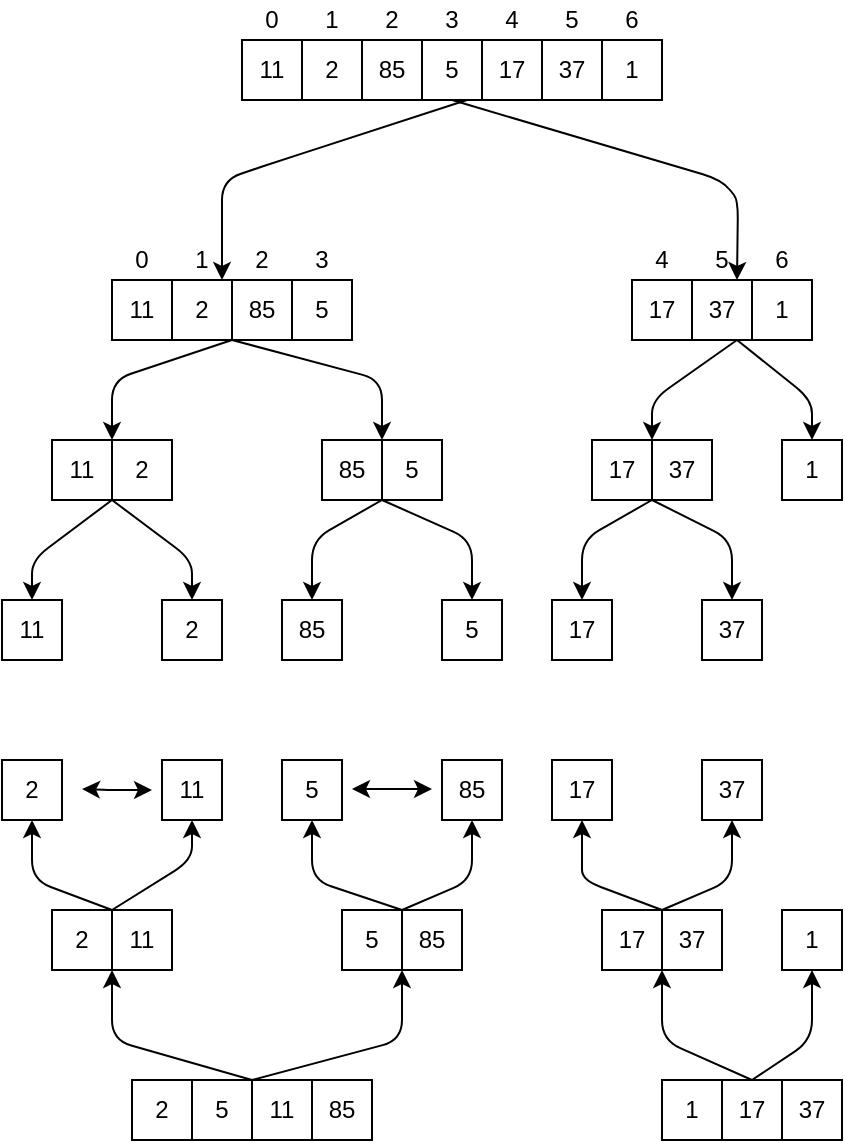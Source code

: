 <mxfile version="12.6.4" type="github">
  <diagram id="JN0QgcLv2ruj5YBZY5oj" name="Page-1">
    <mxGraphModel dx="1396" dy="537" grid="1" gridSize="10" guides="1" tooltips="1" connect="1" arrows="1" fold="1" page="1" pageScale="1" pageWidth="850" pageHeight="1100" math="0" shadow="0">
      <root>
        <mxCell id="0"/>
        <mxCell id="1" parent="0"/>
        <mxCell id="S_tOJ5bn3UWdO5D_vSKJ-2" value="11" style="whiteSpace=wrap;html=1;aspect=fixed;" parent="1" vertex="1">
          <mxGeometry x="295" y="100" width="30" height="30" as="geometry"/>
        </mxCell>
        <mxCell id="S_tOJ5bn3UWdO5D_vSKJ-3" value="2" style="whiteSpace=wrap;html=1;aspect=fixed;" parent="1" vertex="1">
          <mxGeometry x="325" y="100" width="30" height="30" as="geometry"/>
        </mxCell>
        <mxCell id="S_tOJ5bn3UWdO5D_vSKJ-4" value="85" style="whiteSpace=wrap;html=1;aspect=fixed;" parent="1" vertex="1">
          <mxGeometry x="355" y="100" width="30" height="30" as="geometry"/>
        </mxCell>
        <mxCell id="S_tOJ5bn3UWdO5D_vSKJ-5" value="5" style="whiteSpace=wrap;html=1;aspect=fixed;" parent="1" vertex="1">
          <mxGeometry x="385" y="100" width="30" height="30" as="geometry"/>
        </mxCell>
        <mxCell id="S_tOJ5bn3UWdO5D_vSKJ-6" value="17" style="whiteSpace=wrap;html=1;aspect=fixed;" parent="1" vertex="1">
          <mxGeometry x="415" y="100" width="30" height="30" as="geometry"/>
        </mxCell>
        <mxCell id="S_tOJ5bn3UWdO5D_vSKJ-7" value="37" style="whiteSpace=wrap;html=1;aspect=fixed;" parent="1" vertex="1">
          <mxGeometry x="445" y="100" width="30" height="30" as="geometry"/>
        </mxCell>
        <mxCell id="S_tOJ5bn3UWdO5D_vSKJ-8" value="1" style="whiteSpace=wrap;html=1;aspect=fixed;" parent="1" vertex="1">
          <mxGeometry x="475" y="100" width="30" height="30" as="geometry"/>
        </mxCell>
        <mxCell id="S_tOJ5bn3UWdO5D_vSKJ-9" value="0&lt;span style=&quot;color: rgba(0 , 0 , 0 , 0) ; font-family: monospace ; font-size: 0px ; white-space: nowrap&quot;&gt;%3CmxGraphModel%3E%3Croot%3E%3CmxCell%20id%3D%220%22%2F%3E%3CmxCell%20id%3D%221%22%20parent%3D%220%22%2F%3E%3CmxCell%20id%3D%222%22%20value%3D%221%22%20style%3D%22text%3Bhtml%3D1%3BstrokeColor%3Dnone%3BfillColor%3Dnone%3Balign%3Dcenter%3BverticalAlign%3Dmiddle%3BwhiteSpace%3Dwrap%3Brounded%3D0%3B%22%20vertex%3D%221%22%20parent%3D%221%22%3E%3CmxGeometry%20x%3D%22155%22%20y%3D%2290%22%20width%3D%2220%22%20height%3D%2220%22%20as%3D%22geometry%22%2F%3E%3C%2FmxCell%3E%3C%2Froot%3E%3C%2FmxGraphModel%3E&lt;/span&gt;" style="text;html=1;strokeColor=none;fillColor=none;align=center;verticalAlign=middle;whiteSpace=wrap;rounded=0;" parent="1" vertex="1">
          <mxGeometry x="300" y="80" width="20" height="20" as="geometry"/>
        </mxCell>
        <mxCell id="S_tOJ5bn3UWdO5D_vSKJ-10" value="1" style="text;html=1;strokeColor=none;fillColor=none;align=center;verticalAlign=middle;whiteSpace=wrap;rounded=0;" parent="1" vertex="1">
          <mxGeometry x="330" y="80" width="20" height="20" as="geometry"/>
        </mxCell>
        <mxCell id="S_tOJ5bn3UWdO5D_vSKJ-11" value="2" style="text;html=1;strokeColor=none;fillColor=none;align=center;verticalAlign=middle;whiteSpace=wrap;rounded=0;" parent="1" vertex="1">
          <mxGeometry x="360" y="80" width="20" height="20" as="geometry"/>
        </mxCell>
        <mxCell id="S_tOJ5bn3UWdO5D_vSKJ-12" value="3" style="text;html=1;strokeColor=none;fillColor=none;align=center;verticalAlign=middle;whiteSpace=wrap;rounded=0;" parent="1" vertex="1">
          <mxGeometry x="390" y="80" width="20" height="20" as="geometry"/>
        </mxCell>
        <mxCell id="S_tOJ5bn3UWdO5D_vSKJ-13" value="4" style="text;html=1;strokeColor=none;fillColor=none;align=center;verticalAlign=middle;whiteSpace=wrap;rounded=0;" parent="1" vertex="1">
          <mxGeometry x="420" y="80" width="20" height="20" as="geometry"/>
        </mxCell>
        <mxCell id="S_tOJ5bn3UWdO5D_vSKJ-14" value="5" style="text;html=1;strokeColor=none;fillColor=none;align=center;verticalAlign=middle;whiteSpace=wrap;rounded=0;" parent="1" vertex="1">
          <mxGeometry x="450" y="80" width="20" height="20" as="geometry"/>
        </mxCell>
        <mxCell id="S_tOJ5bn3UWdO5D_vSKJ-15" value="6" style="text;html=1;strokeColor=none;fillColor=none;align=center;verticalAlign=middle;whiteSpace=wrap;rounded=0;" parent="1" vertex="1">
          <mxGeometry x="480" y="80" width="20" height="20" as="geometry"/>
        </mxCell>
        <mxCell id="S_tOJ5bn3UWdO5D_vSKJ-16" value="11" style="whiteSpace=wrap;html=1;aspect=fixed;" parent="1" vertex="1">
          <mxGeometry x="230" y="220" width="30" height="30" as="geometry"/>
        </mxCell>
        <mxCell id="S_tOJ5bn3UWdO5D_vSKJ-17" value="2" style="whiteSpace=wrap;html=1;aspect=fixed;" parent="1" vertex="1">
          <mxGeometry x="260" y="220" width="30" height="30" as="geometry"/>
        </mxCell>
        <mxCell id="S_tOJ5bn3UWdO5D_vSKJ-18" value="85" style="whiteSpace=wrap;html=1;aspect=fixed;" parent="1" vertex="1">
          <mxGeometry x="290" y="220" width="30" height="30" as="geometry"/>
        </mxCell>
        <mxCell id="S_tOJ5bn3UWdO5D_vSKJ-19" value="5" style="whiteSpace=wrap;html=1;aspect=fixed;" parent="1" vertex="1">
          <mxGeometry x="320" y="220" width="30" height="30" as="geometry"/>
        </mxCell>
        <mxCell id="S_tOJ5bn3UWdO5D_vSKJ-20" value="0&lt;span style=&quot;color: rgba(0 , 0 , 0 , 0) ; font-family: monospace ; font-size: 0px ; white-space: nowrap&quot;&gt;%3CmxGraphModel%3E%3Croot%3E%3CmxCell%20id%3D%220%22%2F%3E%3CmxCell%20id%3D%221%22%20parent%3D%220%22%2F%3E%3CmxCell%20id%3D%222%22%20value%3D%221%22%20style%3D%22text%3Bhtml%3D1%3BstrokeColor%3Dnone%3BfillColor%3Dnone%3Balign%3Dcenter%3BverticalAlign%3Dmiddle%3BwhiteSpace%3Dwrap%3Brounded%3D0%3B%22%20vertex%3D%221%22%20parent%3D%221%22%3E%3CmxGeometry%20x%3D%22155%22%20y%3D%2290%22%20width%3D%2220%22%20height%3D%2220%22%20as%3D%22geometry%22%2F%3E%3C%2FmxCell%3E%3C%2Froot%3E%3C%2FmxGraphModel%3E&lt;/span&gt;" style="text;html=1;strokeColor=none;fillColor=none;align=center;verticalAlign=middle;whiteSpace=wrap;rounded=0;" parent="1" vertex="1">
          <mxGeometry x="235" y="200" width="20" height="20" as="geometry"/>
        </mxCell>
        <mxCell id="S_tOJ5bn3UWdO5D_vSKJ-21" value="1" style="text;html=1;strokeColor=none;fillColor=none;align=center;verticalAlign=middle;whiteSpace=wrap;rounded=0;" parent="1" vertex="1">
          <mxGeometry x="265" y="200" width="20" height="20" as="geometry"/>
        </mxCell>
        <mxCell id="S_tOJ5bn3UWdO5D_vSKJ-22" value="2" style="text;html=1;strokeColor=none;fillColor=none;align=center;verticalAlign=middle;whiteSpace=wrap;rounded=0;" parent="1" vertex="1">
          <mxGeometry x="295" y="200" width="20" height="20" as="geometry"/>
        </mxCell>
        <mxCell id="S_tOJ5bn3UWdO5D_vSKJ-23" value="3" style="text;html=1;strokeColor=none;fillColor=none;align=center;verticalAlign=middle;whiteSpace=wrap;rounded=0;" parent="1" vertex="1">
          <mxGeometry x="325" y="200" width="20" height="20" as="geometry"/>
        </mxCell>
        <mxCell id="S_tOJ5bn3UWdO5D_vSKJ-24" value="17" style="whiteSpace=wrap;html=1;aspect=fixed;" parent="1" vertex="1">
          <mxGeometry x="490" y="220" width="30" height="30" as="geometry"/>
        </mxCell>
        <mxCell id="S_tOJ5bn3UWdO5D_vSKJ-25" value="37" style="whiteSpace=wrap;html=1;aspect=fixed;" parent="1" vertex="1">
          <mxGeometry x="520" y="220" width="30" height="30" as="geometry"/>
        </mxCell>
        <mxCell id="S_tOJ5bn3UWdO5D_vSKJ-26" value="1" style="whiteSpace=wrap;html=1;aspect=fixed;" parent="1" vertex="1">
          <mxGeometry x="550" y="220" width="30" height="30" as="geometry"/>
        </mxCell>
        <mxCell id="S_tOJ5bn3UWdO5D_vSKJ-27" value="" style="endArrow=classic;html=1;entryX=1;entryY=1;entryDx=0;entryDy=0;exitX=0.75;exitY=1;exitDx=0;exitDy=0;" parent="1" source="S_tOJ5bn3UWdO5D_vSKJ-5" target="S_tOJ5bn3UWdO5D_vSKJ-21" edge="1">
          <mxGeometry width="50" height="50" relative="1" as="geometry">
            <mxPoint x="260" y="320" as="sourcePoint"/>
            <mxPoint x="310" y="270" as="targetPoint"/>
            <Array as="points">
              <mxPoint x="315" y="160"/>
              <mxPoint x="285" y="170"/>
            </Array>
          </mxGeometry>
        </mxCell>
        <mxCell id="S_tOJ5bn3UWdO5D_vSKJ-28" value="" style="endArrow=classic;html=1;entryX=0.75;entryY=0;entryDx=0;entryDy=0;exitX=0.5;exitY=1;exitDx=0;exitDy=0;" parent="1" source="S_tOJ5bn3UWdO5D_vSKJ-5" target="S_tOJ5bn3UWdO5D_vSKJ-25" edge="1">
          <mxGeometry width="50" height="50" relative="1" as="geometry">
            <mxPoint x="260" y="320" as="sourcePoint"/>
            <mxPoint x="310" y="270" as="targetPoint"/>
            <Array as="points">
              <mxPoint x="535" y="170"/>
              <mxPoint x="543" y="180"/>
            </Array>
          </mxGeometry>
        </mxCell>
        <mxCell id="7VmR6nAUONZz5WS_JeW6-1" value="11" style="whiteSpace=wrap;html=1;aspect=fixed;" vertex="1" parent="1">
          <mxGeometry x="200" y="300" width="30" height="30" as="geometry"/>
        </mxCell>
        <mxCell id="7VmR6nAUONZz5WS_JeW6-2" value="2" style="whiteSpace=wrap;html=1;aspect=fixed;" vertex="1" parent="1">
          <mxGeometry x="230" y="300" width="30" height="30" as="geometry"/>
        </mxCell>
        <mxCell id="7VmR6nAUONZz5WS_JeW6-3" value="85" style="whiteSpace=wrap;html=1;aspect=fixed;" vertex="1" parent="1">
          <mxGeometry x="335" y="300" width="30" height="30" as="geometry"/>
        </mxCell>
        <mxCell id="7VmR6nAUONZz5WS_JeW6-4" value="5" style="whiteSpace=wrap;html=1;aspect=fixed;" vertex="1" parent="1">
          <mxGeometry x="365" y="300" width="30" height="30" as="geometry"/>
        </mxCell>
        <mxCell id="7VmR6nAUONZz5WS_JeW6-5" value="17" style="whiteSpace=wrap;html=1;aspect=fixed;" vertex="1" parent="1">
          <mxGeometry x="470" y="300" width="30" height="30" as="geometry"/>
        </mxCell>
        <mxCell id="7VmR6nAUONZz5WS_JeW6-6" value="37" style="whiteSpace=wrap;html=1;aspect=fixed;" vertex="1" parent="1">
          <mxGeometry x="500" y="300" width="30" height="30" as="geometry"/>
        </mxCell>
        <mxCell id="7VmR6nAUONZz5WS_JeW6-7" value="1" style="whiteSpace=wrap;html=1;aspect=fixed;" vertex="1" parent="1">
          <mxGeometry x="565" y="300" width="30" height="30" as="geometry"/>
        </mxCell>
        <mxCell id="7VmR6nAUONZz5WS_JeW6-8" value="11" style="whiteSpace=wrap;html=1;aspect=fixed;" vertex="1" parent="1">
          <mxGeometry x="175" y="380" width="30" height="30" as="geometry"/>
        </mxCell>
        <mxCell id="7VmR6nAUONZz5WS_JeW6-9" value="2" style="whiteSpace=wrap;html=1;aspect=fixed;" vertex="1" parent="1">
          <mxGeometry x="255" y="380" width="30" height="30" as="geometry"/>
        </mxCell>
        <mxCell id="7VmR6nAUONZz5WS_JeW6-12" value="4" style="text;html=1;strokeColor=none;fillColor=none;align=center;verticalAlign=middle;whiteSpace=wrap;rounded=0;" vertex="1" parent="1">
          <mxGeometry x="495" y="200" width="20" height="20" as="geometry"/>
        </mxCell>
        <mxCell id="7VmR6nAUONZz5WS_JeW6-13" value="5" style="text;html=1;strokeColor=none;fillColor=none;align=center;verticalAlign=middle;whiteSpace=wrap;rounded=0;" vertex="1" parent="1">
          <mxGeometry x="525" y="200" width="20" height="20" as="geometry"/>
        </mxCell>
        <mxCell id="7VmR6nAUONZz5WS_JeW6-14" value="6" style="text;html=1;strokeColor=none;fillColor=none;align=center;verticalAlign=middle;whiteSpace=wrap;rounded=0;" vertex="1" parent="1">
          <mxGeometry x="555" y="200" width="20" height="20" as="geometry"/>
        </mxCell>
        <mxCell id="7VmR6nAUONZz5WS_JeW6-15" value="" style="endArrow=classic;html=1;entryX=0;entryY=0;entryDx=0;entryDy=0;exitX=1;exitY=1;exitDx=0;exitDy=0;" edge="1" parent="1" source="S_tOJ5bn3UWdO5D_vSKJ-17" target="7VmR6nAUONZz5WS_JeW6-2">
          <mxGeometry width="50" height="50" relative="1" as="geometry">
            <mxPoint x="180" y="480" as="sourcePoint"/>
            <mxPoint x="230" y="430" as="targetPoint"/>
            <Array as="points">
              <mxPoint x="230" y="270"/>
            </Array>
          </mxGeometry>
        </mxCell>
        <mxCell id="7VmR6nAUONZz5WS_JeW6-16" value="" style="endArrow=classic;html=1;entryX=0;entryY=0;entryDx=0;entryDy=0;exitX=0;exitY=1;exitDx=0;exitDy=0;" edge="1" parent="1" source="S_tOJ5bn3UWdO5D_vSKJ-18" target="7VmR6nAUONZz5WS_JeW6-4">
          <mxGeometry width="50" height="50" relative="1" as="geometry">
            <mxPoint x="180" y="480" as="sourcePoint"/>
            <mxPoint x="230" y="430" as="targetPoint"/>
            <Array as="points">
              <mxPoint x="365" y="270"/>
            </Array>
          </mxGeometry>
        </mxCell>
        <mxCell id="7VmR6nAUONZz5WS_JeW6-17" value="" style="endArrow=classic;html=1;entryX=1;entryY=0;entryDx=0;entryDy=0;exitX=0.75;exitY=1;exitDx=0;exitDy=0;" edge="1" parent="1" source="S_tOJ5bn3UWdO5D_vSKJ-25" target="7VmR6nAUONZz5WS_JeW6-5">
          <mxGeometry width="50" height="50" relative="1" as="geometry">
            <mxPoint x="180" y="480" as="sourcePoint"/>
            <mxPoint x="230" y="430" as="targetPoint"/>
            <Array as="points">
              <mxPoint x="500" y="280"/>
            </Array>
          </mxGeometry>
        </mxCell>
        <mxCell id="7VmR6nAUONZz5WS_JeW6-18" value="" style="endArrow=classic;html=1;entryX=0.5;entryY=0;entryDx=0;entryDy=0;exitX=0.75;exitY=1;exitDx=0;exitDy=0;" edge="1" parent="1" source="S_tOJ5bn3UWdO5D_vSKJ-25" target="7VmR6nAUONZz5WS_JeW6-7">
          <mxGeometry width="50" height="50" relative="1" as="geometry">
            <mxPoint x="180" y="480" as="sourcePoint"/>
            <mxPoint x="230" y="430" as="targetPoint"/>
            <Array as="points">
              <mxPoint x="580" y="280"/>
            </Array>
          </mxGeometry>
        </mxCell>
        <mxCell id="7VmR6nAUONZz5WS_JeW6-19" value="85" style="whiteSpace=wrap;html=1;aspect=fixed;" vertex="1" parent="1">
          <mxGeometry x="315" y="380" width="30" height="30" as="geometry"/>
        </mxCell>
        <mxCell id="7VmR6nAUONZz5WS_JeW6-20" value="5" style="whiteSpace=wrap;html=1;aspect=fixed;" vertex="1" parent="1">
          <mxGeometry x="395" y="380" width="30" height="30" as="geometry"/>
        </mxCell>
        <mxCell id="7VmR6nAUONZz5WS_JeW6-21" value="17" style="whiteSpace=wrap;html=1;aspect=fixed;" vertex="1" parent="1">
          <mxGeometry x="450" y="380" width="30" height="30" as="geometry"/>
        </mxCell>
        <mxCell id="7VmR6nAUONZz5WS_JeW6-22" value="37" style="whiteSpace=wrap;html=1;aspect=fixed;" vertex="1" parent="1">
          <mxGeometry x="525" y="380" width="30" height="30" as="geometry"/>
        </mxCell>
        <mxCell id="7VmR6nAUONZz5WS_JeW6-23" value="" style="endArrow=classic;html=1;entryX=0.5;entryY=0;entryDx=0;entryDy=0;exitX=1;exitY=1;exitDx=0;exitDy=0;" edge="1" parent="1" source="7VmR6nAUONZz5WS_JeW6-1" target="7VmR6nAUONZz5WS_JeW6-8">
          <mxGeometry width="50" height="50" relative="1" as="geometry">
            <mxPoint x="180" y="480" as="sourcePoint"/>
            <mxPoint x="230" y="430" as="targetPoint"/>
            <Array as="points">
              <mxPoint x="190" y="360"/>
            </Array>
          </mxGeometry>
        </mxCell>
        <mxCell id="7VmR6nAUONZz5WS_JeW6-24" value="" style="endArrow=classic;html=1;entryX=0.5;entryY=0;entryDx=0;entryDy=0;exitX=0;exitY=1;exitDx=0;exitDy=0;" edge="1" parent="1" source="7VmR6nAUONZz5WS_JeW6-2" target="7VmR6nAUONZz5WS_JeW6-9">
          <mxGeometry width="50" height="50" relative="1" as="geometry">
            <mxPoint x="180" y="480" as="sourcePoint"/>
            <mxPoint x="230" y="430" as="targetPoint"/>
            <Array as="points">
              <mxPoint x="270" y="360"/>
            </Array>
          </mxGeometry>
        </mxCell>
        <mxCell id="7VmR6nAUONZz5WS_JeW6-25" value="" style="endArrow=classic;html=1;entryX=0.5;entryY=0;entryDx=0;entryDy=0;exitX=0;exitY=1;exitDx=0;exitDy=0;" edge="1" parent="1" source="7VmR6nAUONZz5WS_JeW6-4" target="7VmR6nAUONZz5WS_JeW6-19">
          <mxGeometry width="50" height="50" relative="1" as="geometry">
            <mxPoint x="180" y="480" as="sourcePoint"/>
            <mxPoint x="230" y="430" as="targetPoint"/>
            <Array as="points">
              <mxPoint x="330" y="350"/>
            </Array>
          </mxGeometry>
        </mxCell>
        <mxCell id="7VmR6nAUONZz5WS_JeW6-26" value="" style="endArrow=classic;html=1;entryX=0.5;entryY=0;entryDx=0;entryDy=0;exitX=0;exitY=1;exitDx=0;exitDy=0;" edge="1" parent="1" source="7VmR6nAUONZz5WS_JeW6-4" target="7VmR6nAUONZz5WS_JeW6-20">
          <mxGeometry width="50" height="50" relative="1" as="geometry">
            <mxPoint x="180" y="480" as="sourcePoint"/>
            <mxPoint x="230" y="430" as="targetPoint"/>
            <Array as="points">
              <mxPoint x="410" y="350"/>
            </Array>
          </mxGeometry>
        </mxCell>
        <mxCell id="7VmR6nAUONZz5WS_JeW6-27" value="" style="endArrow=classic;html=1;exitX=1;exitY=1;exitDx=0;exitDy=0;" edge="1" parent="1" source="7VmR6nAUONZz5WS_JeW6-5">
          <mxGeometry width="50" height="50" relative="1" as="geometry">
            <mxPoint x="180" y="480" as="sourcePoint"/>
            <mxPoint x="465" y="380" as="targetPoint"/>
            <Array as="points">
              <mxPoint x="465" y="350"/>
            </Array>
          </mxGeometry>
        </mxCell>
        <mxCell id="7VmR6nAUONZz5WS_JeW6-28" value="" style="endArrow=classic;html=1;entryX=0.5;entryY=0;entryDx=0;entryDy=0;exitX=0;exitY=1;exitDx=0;exitDy=0;" edge="1" parent="1" source="7VmR6nAUONZz5WS_JeW6-6" target="7VmR6nAUONZz5WS_JeW6-22">
          <mxGeometry width="50" height="50" relative="1" as="geometry">
            <mxPoint x="180" y="480" as="sourcePoint"/>
            <mxPoint x="230" y="430" as="targetPoint"/>
            <Array as="points">
              <mxPoint x="540" y="350"/>
            </Array>
          </mxGeometry>
        </mxCell>
        <mxCell id="7VmR6nAUONZz5WS_JeW6-31" value="11" style="whiteSpace=wrap;html=1;aspect=fixed;" vertex="1" parent="1">
          <mxGeometry x="255" y="460" width="30" height="30" as="geometry"/>
        </mxCell>
        <mxCell id="7VmR6nAUONZz5WS_JeW6-32" value="2" style="whiteSpace=wrap;html=1;aspect=fixed;" vertex="1" parent="1">
          <mxGeometry x="175" y="460" width="30" height="30" as="geometry"/>
        </mxCell>
        <mxCell id="7VmR6nAUONZz5WS_JeW6-33" value="85" style="whiteSpace=wrap;html=1;aspect=fixed;" vertex="1" parent="1">
          <mxGeometry x="395" y="460" width="30" height="30" as="geometry"/>
        </mxCell>
        <mxCell id="7VmR6nAUONZz5WS_JeW6-34" value="5" style="whiteSpace=wrap;html=1;aspect=fixed;" vertex="1" parent="1">
          <mxGeometry x="315" y="460" width="30" height="30" as="geometry"/>
        </mxCell>
        <mxCell id="7VmR6nAUONZz5WS_JeW6-35" value="17" style="whiteSpace=wrap;html=1;aspect=fixed;" vertex="1" parent="1">
          <mxGeometry x="450" y="460" width="30" height="30" as="geometry"/>
        </mxCell>
        <mxCell id="7VmR6nAUONZz5WS_JeW6-36" value="37" style="whiteSpace=wrap;html=1;aspect=fixed;" vertex="1" parent="1">
          <mxGeometry x="525" y="460" width="30" height="30" as="geometry"/>
        </mxCell>
        <mxCell id="7VmR6nAUONZz5WS_JeW6-38" value="11" style="whiteSpace=wrap;html=1;aspect=fixed;" vertex="1" parent="1">
          <mxGeometry x="230" y="535" width="30" height="30" as="geometry"/>
        </mxCell>
        <mxCell id="7VmR6nAUONZz5WS_JeW6-39" value="2" style="whiteSpace=wrap;html=1;aspect=fixed;" vertex="1" parent="1">
          <mxGeometry x="200" y="535" width="30" height="30" as="geometry"/>
        </mxCell>
        <mxCell id="7VmR6nAUONZz5WS_JeW6-41" value="" style="endArrow=classic;html=1;entryX=0.5;entryY=1;entryDx=0;entryDy=0;exitX=1;exitY=0;exitDx=0;exitDy=0;" edge="1" parent="1" source="7VmR6nAUONZz5WS_JeW6-39" target="7VmR6nAUONZz5WS_JeW6-32">
          <mxGeometry width="50" height="50" relative="1" as="geometry">
            <mxPoint x="240" y="340" as="sourcePoint"/>
            <mxPoint x="200" y="390" as="targetPoint"/>
            <Array as="points">
              <mxPoint x="190" y="520"/>
            </Array>
          </mxGeometry>
        </mxCell>
        <mxCell id="7VmR6nAUONZz5WS_JeW6-42" value="" style="endArrow=classic;html=1;entryX=0.5;entryY=1;entryDx=0;entryDy=0;exitX=1;exitY=0;exitDx=0;exitDy=0;" edge="1" parent="1" source="7VmR6nAUONZz5WS_JeW6-39" target="7VmR6nAUONZz5WS_JeW6-31">
          <mxGeometry width="50" height="50" relative="1" as="geometry">
            <mxPoint x="240" y="545" as="sourcePoint"/>
            <mxPoint x="200" y="500" as="targetPoint"/>
            <Array as="points">
              <mxPoint x="270" y="510"/>
            </Array>
          </mxGeometry>
        </mxCell>
        <mxCell id="7VmR6nAUONZz5WS_JeW6-44" value="" style="endArrow=classic;startArrow=classic;html=1;" edge="1" parent="1">
          <mxGeometry width="50" height="50" relative="1" as="geometry">
            <mxPoint x="215" y="474.5" as="sourcePoint"/>
            <mxPoint x="250" y="475" as="targetPoint"/>
            <Array as="points">
              <mxPoint x="230" y="475"/>
            </Array>
          </mxGeometry>
        </mxCell>
        <mxCell id="7VmR6nAUONZz5WS_JeW6-47" value="" style="endArrow=classic;startArrow=classic;html=1;" edge="1" parent="1">
          <mxGeometry width="50" height="50" relative="1" as="geometry">
            <mxPoint x="350" y="474.5" as="sourcePoint"/>
            <mxPoint x="390" y="474.5" as="targetPoint"/>
          </mxGeometry>
        </mxCell>
        <mxCell id="7VmR6nAUONZz5WS_JeW6-48" value="85" style="whiteSpace=wrap;html=1;aspect=fixed;" vertex="1" parent="1">
          <mxGeometry x="375" y="535" width="30" height="30" as="geometry"/>
        </mxCell>
        <mxCell id="7VmR6nAUONZz5WS_JeW6-49" value="5" style="whiteSpace=wrap;html=1;aspect=fixed;" vertex="1" parent="1">
          <mxGeometry x="345" y="535" width="30" height="30" as="geometry"/>
        </mxCell>
        <mxCell id="7VmR6nAUONZz5WS_JeW6-52" value="" style="endArrow=classic;html=1;entryX=0.5;entryY=1;entryDx=0;entryDy=0;exitX=1;exitY=0;exitDx=0;exitDy=0;" edge="1" parent="1" source="7VmR6nAUONZz5WS_JeW6-49" target="7VmR6nAUONZz5WS_JeW6-34">
          <mxGeometry width="50" height="50" relative="1" as="geometry">
            <mxPoint x="240" y="545" as="sourcePoint"/>
            <mxPoint x="200" y="500" as="targetPoint"/>
            <Array as="points">
              <mxPoint x="330" y="520"/>
            </Array>
          </mxGeometry>
        </mxCell>
        <mxCell id="7VmR6nAUONZz5WS_JeW6-53" value="" style="endArrow=classic;html=1;entryX=0.5;entryY=1;entryDx=0;entryDy=0;exitX=0;exitY=0;exitDx=0;exitDy=0;" edge="1" parent="1" source="7VmR6nAUONZz5WS_JeW6-48" target="7VmR6nAUONZz5WS_JeW6-33">
          <mxGeometry width="50" height="50" relative="1" as="geometry">
            <mxPoint x="240" y="545" as="sourcePoint"/>
            <mxPoint x="280" y="500" as="targetPoint"/>
            <Array as="points">
              <mxPoint x="410" y="520"/>
            </Array>
          </mxGeometry>
        </mxCell>
        <mxCell id="7VmR6nAUONZz5WS_JeW6-54" value="17" style="whiteSpace=wrap;html=1;aspect=fixed;" vertex="1" parent="1">
          <mxGeometry x="475" y="535" width="30" height="30" as="geometry"/>
        </mxCell>
        <mxCell id="7VmR6nAUONZz5WS_JeW6-55" value="37" style="whiteSpace=wrap;html=1;aspect=fixed;" vertex="1" parent="1">
          <mxGeometry x="505" y="535" width="30" height="30" as="geometry"/>
        </mxCell>
        <mxCell id="7VmR6nAUONZz5WS_JeW6-56" value="" style="endArrow=classic;html=1;entryX=0.5;entryY=1;entryDx=0;entryDy=0;exitX=0;exitY=0;exitDx=0;exitDy=0;" edge="1" parent="1" source="7VmR6nAUONZz5WS_JeW6-55" target="7VmR6nAUONZz5WS_JeW6-35">
          <mxGeometry width="50" height="50" relative="1" as="geometry">
            <mxPoint x="180" y="640" as="sourcePoint"/>
            <mxPoint x="230" y="590" as="targetPoint"/>
            <Array as="points">
              <mxPoint x="465" y="520"/>
              <mxPoint x="465" y="510"/>
            </Array>
          </mxGeometry>
        </mxCell>
        <mxCell id="7VmR6nAUONZz5WS_JeW6-57" value="" style="endArrow=classic;html=1;entryX=0.5;entryY=1;entryDx=0;entryDy=0;exitX=0;exitY=0;exitDx=0;exitDy=0;" edge="1" parent="1" source="7VmR6nAUONZz5WS_JeW6-55" target="7VmR6nAUONZz5WS_JeW6-36">
          <mxGeometry width="50" height="50" relative="1" as="geometry">
            <mxPoint x="385" y="545" as="sourcePoint"/>
            <mxPoint x="420" y="500" as="targetPoint"/>
            <Array as="points">
              <mxPoint x="540" y="520"/>
            </Array>
          </mxGeometry>
        </mxCell>
        <mxCell id="7VmR6nAUONZz5WS_JeW6-58" value="1" style="whiteSpace=wrap;html=1;aspect=fixed;" vertex="1" parent="1">
          <mxGeometry x="565" y="535" width="30" height="30" as="geometry"/>
        </mxCell>
        <mxCell id="7VmR6nAUONZz5WS_JeW6-59" value="11" style="whiteSpace=wrap;html=1;aspect=fixed;" vertex="1" parent="1">
          <mxGeometry x="300" y="620" width="30" height="30" as="geometry"/>
        </mxCell>
        <mxCell id="7VmR6nAUONZz5WS_JeW6-60" value="2" style="whiteSpace=wrap;html=1;aspect=fixed;" vertex="1" parent="1">
          <mxGeometry x="240" y="620" width="30" height="30" as="geometry"/>
        </mxCell>
        <mxCell id="7VmR6nAUONZz5WS_JeW6-61" value="85" style="whiteSpace=wrap;html=1;aspect=fixed;" vertex="1" parent="1">
          <mxGeometry x="330" y="620" width="30" height="30" as="geometry"/>
        </mxCell>
        <mxCell id="7VmR6nAUONZz5WS_JeW6-62" value="5" style="whiteSpace=wrap;html=1;aspect=fixed;" vertex="1" parent="1">
          <mxGeometry x="270" y="620" width="30" height="30" as="geometry"/>
        </mxCell>
        <mxCell id="7VmR6nAUONZz5WS_JeW6-63" value="" style="endArrow=classic;html=1;entryX=1;entryY=1;entryDx=0;entryDy=0;exitX=1;exitY=0;exitDx=0;exitDy=0;" edge="1" parent="1" source="7VmR6nAUONZz5WS_JeW6-62" target="7VmR6nAUONZz5WS_JeW6-39">
          <mxGeometry width="50" height="50" relative="1" as="geometry">
            <mxPoint x="240" y="545" as="sourcePoint"/>
            <mxPoint x="200" y="500" as="targetPoint"/>
            <Array as="points">
              <mxPoint x="230" y="600"/>
            </Array>
          </mxGeometry>
        </mxCell>
        <mxCell id="7VmR6nAUONZz5WS_JeW6-64" value="" style="endArrow=classic;html=1;entryX=1;entryY=1;entryDx=0;entryDy=0;" edge="1" parent="1" target="7VmR6nAUONZz5WS_JeW6-49">
          <mxGeometry width="50" height="50" relative="1" as="geometry">
            <mxPoint x="300" y="620" as="sourcePoint"/>
            <mxPoint x="280" y="500" as="targetPoint"/>
            <Array as="points">
              <mxPoint x="375" y="600"/>
            </Array>
          </mxGeometry>
        </mxCell>
        <mxCell id="7VmR6nAUONZz5WS_JeW6-65" value="17" style="whiteSpace=wrap;html=1;aspect=fixed;" vertex="1" parent="1">
          <mxGeometry x="535" y="620" width="30" height="30" as="geometry"/>
        </mxCell>
        <mxCell id="7VmR6nAUONZz5WS_JeW6-66" value="37" style="whiteSpace=wrap;html=1;aspect=fixed;" vertex="1" parent="1">
          <mxGeometry x="565" y="620" width="30" height="30" as="geometry"/>
        </mxCell>
        <mxCell id="7VmR6nAUONZz5WS_JeW6-67" value="1" style="whiteSpace=wrap;html=1;aspect=fixed;" vertex="1" parent="1">
          <mxGeometry x="505" y="620" width="30" height="30" as="geometry"/>
        </mxCell>
        <mxCell id="7VmR6nAUONZz5WS_JeW6-68" value="" style="endArrow=classic;html=1;entryX=1;entryY=1;entryDx=0;entryDy=0;exitX=0.5;exitY=0;exitDx=0;exitDy=0;" edge="1" parent="1" source="7VmR6nAUONZz5WS_JeW6-65" target="7VmR6nAUONZz5WS_JeW6-54">
          <mxGeometry width="50" height="50" relative="1" as="geometry">
            <mxPoint x="310" y="630" as="sourcePoint"/>
            <mxPoint x="240" y="575" as="targetPoint"/>
            <Array as="points">
              <mxPoint x="505" y="600"/>
            </Array>
          </mxGeometry>
        </mxCell>
        <mxCell id="7VmR6nAUONZz5WS_JeW6-69" value="" style="endArrow=classic;html=1;entryX=0.5;entryY=1;entryDx=0;entryDy=0;exitX=0.5;exitY=0;exitDx=0;exitDy=0;" edge="1" parent="1" source="7VmR6nAUONZz5WS_JeW6-65" target="7VmR6nAUONZz5WS_JeW6-58">
          <mxGeometry width="50" height="50" relative="1" as="geometry">
            <mxPoint x="515" y="545" as="sourcePoint"/>
            <mxPoint x="550" y="500" as="targetPoint"/>
            <Array as="points">
              <mxPoint x="580" y="600"/>
            </Array>
          </mxGeometry>
        </mxCell>
      </root>
    </mxGraphModel>
  </diagram>
</mxfile>
